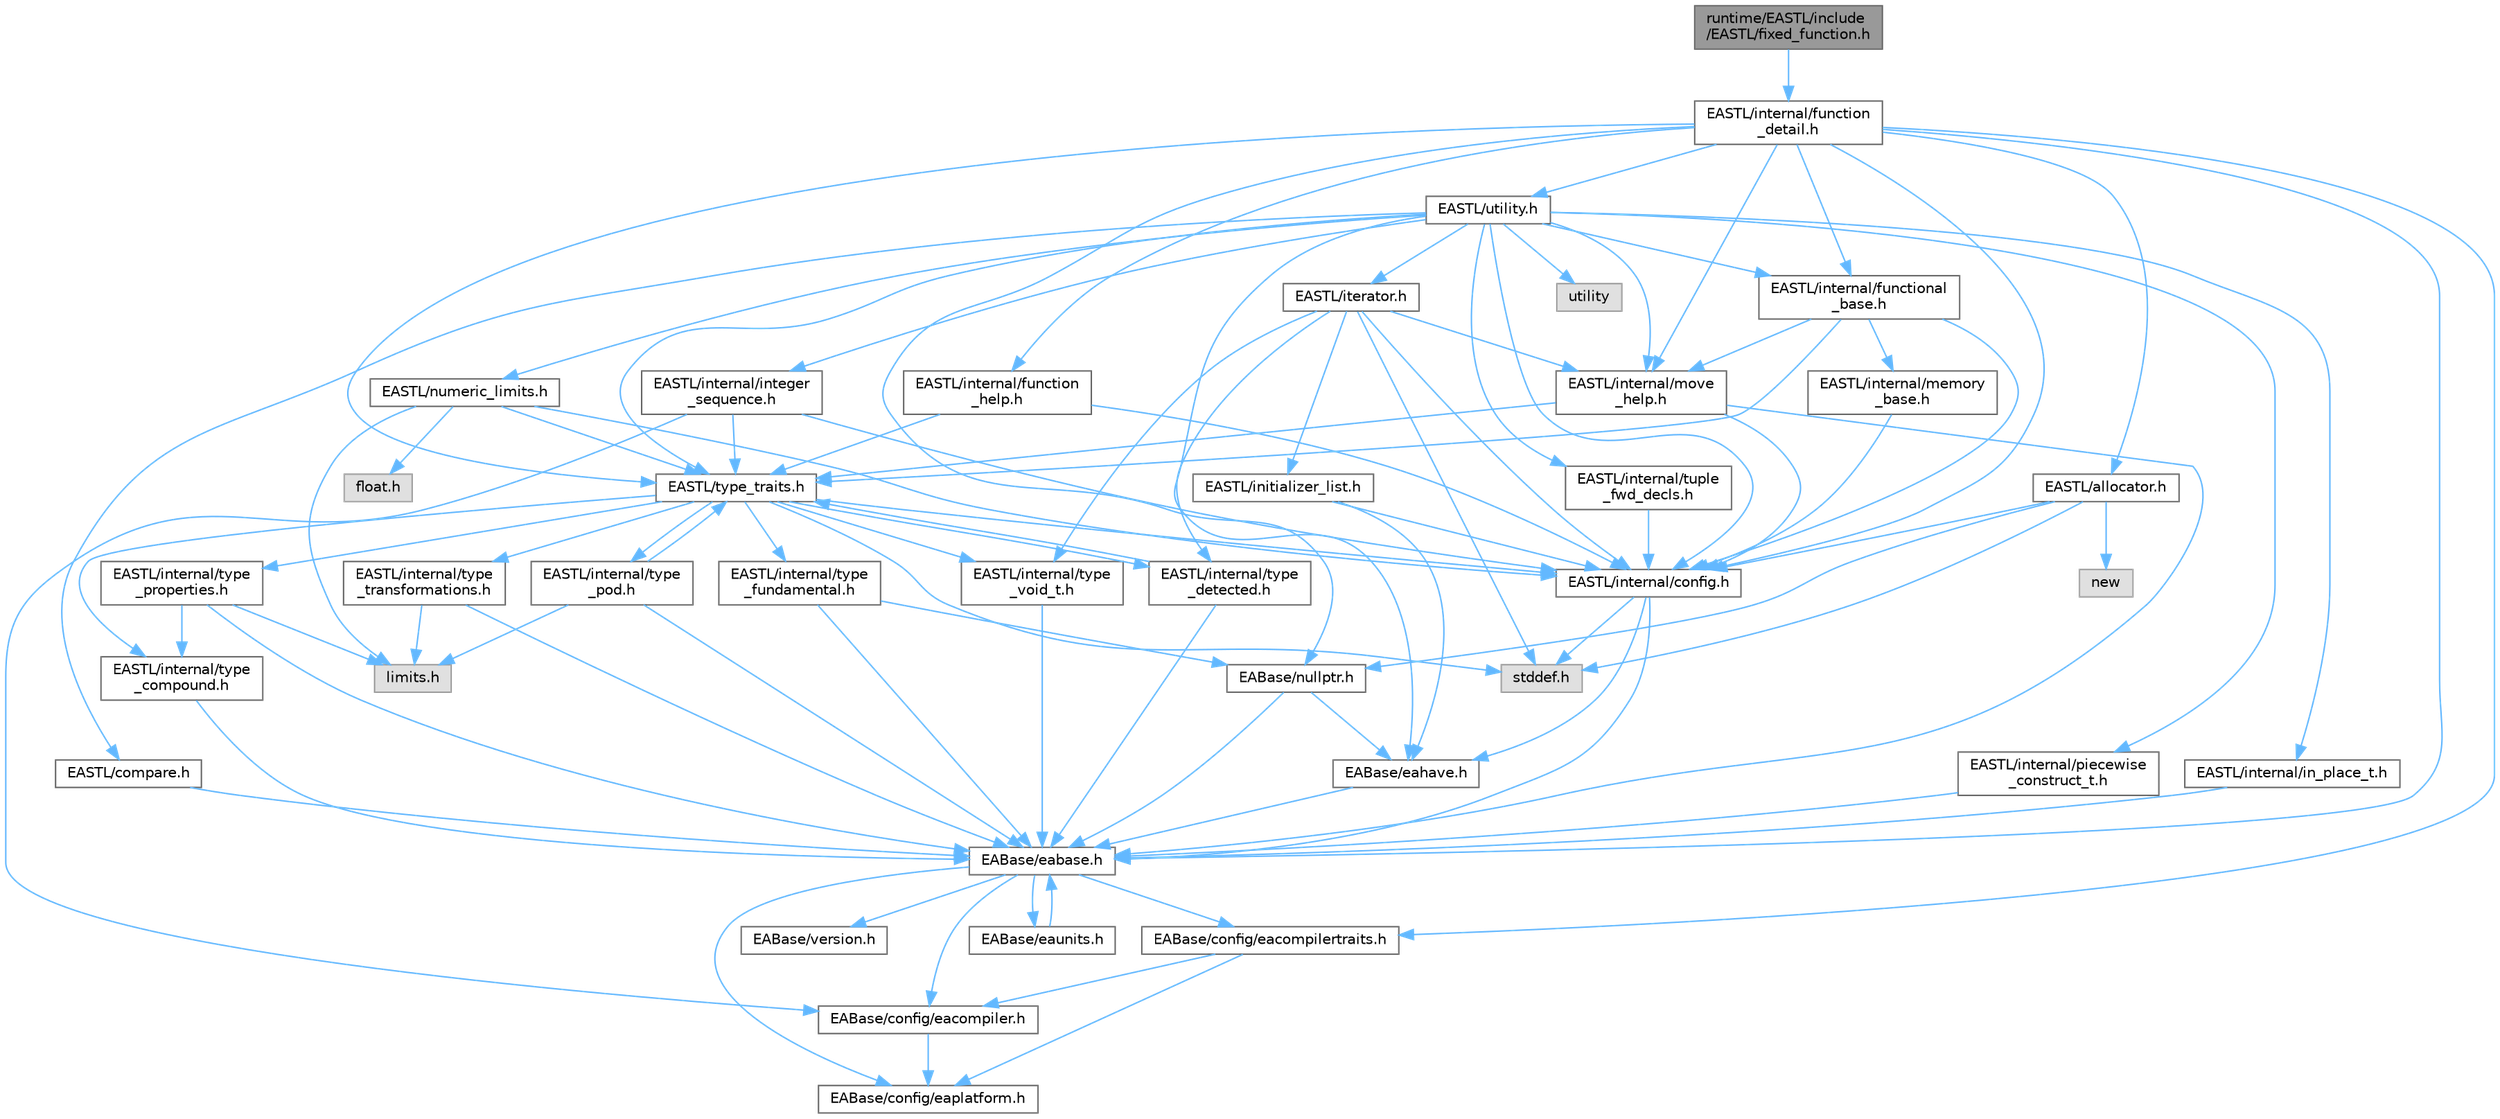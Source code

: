 digraph "runtime/EASTL/include/EASTL/fixed_function.h"
{
 // LATEX_PDF_SIZE
  bgcolor="transparent";
  edge [fontname=Helvetica,fontsize=10,labelfontname=Helvetica,labelfontsize=10];
  node [fontname=Helvetica,fontsize=10,shape=box,height=0.2,width=0.4];
  Node1 [id="Node000001",label="runtime/EASTL/include\l/EASTL/fixed_function.h",height=0.2,width=0.4,color="gray40", fillcolor="grey60", style="filled", fontcolor="black",tooltip=" "];
  Node1 -> Node2 [id="edge96_Node000001_Node000002",color="steelblue1",style="solid",tooltip=" "];
  Node2 [id="Node000002",label="EASTL/internal/function\l_detail.h",height=0.2,width=0.4,color="grey40", fillcolor="white", style="filled",URL="$function__detail_8h.html",tooltip=" "];
  Node2 -> Node3 [id="edge97_Node000002_Node000003",color="steelblue1",style="solid",tooltip=" "];
  Node3 [id="Node000003",label="EABase/config/eacompilertraits.h",height=0.2,width=0.4,color="grey40", fillcolor="white", style="filled",URL="$eacompilertraits_8h.html",tooltip=" "];
  Node3 -> Node4 [id="edge98_Node000003_Node000004",color="steelblue1",style="solid",tooltip=" "];
  Node4 [id="Node000004",label="EABase/config/eaplatform.h",height=0.2,width=0.4,color="grey40", fillcolor="white", style="filled",URL="$eaplatform_8h.html",tooltip=" "];
  Node3 -> Node5 [id="edge99_Node000003_Node000005",color="steelblue1",style="solid",tooltip=" "];
  Node5 [id="Node000005",label="EABase/config/eacompiler.h",height=0.2,width=0.4,color="grey40", fillcolor="white", style="filled",URL="$eacompiler_8h.html",tooltip=" "];
  Node5 -> Node4 [id="edge100_Node000005_Node000004",color="steelblue1",style="solid",tooltip=" "];
  Node2 -> Node6 [id="edge101_Node000002_Node000006",color="steelblue1",style="solid",tooltip=" "];
  Node6 [id="Node000006",label="EABase/eabase.h",height=0.2,width=0.4,color="grey40", fillcolor="white", style="filled",URL="$eabase_8h.html",tooltip=" "];
  Node6 -> Node5 [id="edge102_Node000006_Node000005",color="steelblue1",style="solid",tooltip=" "];
  Node6 -> Node3 [id="edge103_Node000006_Node000003",color="steelblue1",style="solid",tooltip=" "];
  Node6 -> Node4 [id="edge104_Node000006_Node000004",color="steelblue1",style="solid",tooltip=" "];
  Node6 -> Node7 [id="edge105_Node000006_Node000007",color="steelblue1",style="solid",tooltip=" "];
  Node7 [id="Node000007",label="EABase/version.h",height=0.2,width=0.4,color="grey40", fillcolor="white", style="filled",URL="$_e_a_s_t_l_2packages_2_e_a_base_2include_2_common_2_e_a_base_2version_8h.html",tooltip=" "];
  Node6 -> Node8 [id="edge106_Node000006_Node000008",color="steelblue1",style="solid",tooltip=" "];
  Node8 [id="Node000008",label="EABase/eaunits.h",height=0.2,width=0.4,color="grey40", fillcolor="white", style="filled",URL="$eaunits_8h.html",tooltip=" "];
  Node8 -> Node6 [id="edge107_Node000008_Node000006",color="steelblue1",style="solid",tooltip=" "];
  Node2 -> Node9 [id="edge108_Node000002_Node000009",color="steelblue1",style="solid",tooltip=" "];
  Node9 [id="Node000009",label="EABase/nullptr.h",height=0.2,width=0.4,color="grey40", fillcolor="white", style="filled",URL="$nullptr_8h.html",tooltip=" "];
  Node9 -> Node6 [id="edge109_Node000009_Node000006",color="steelblue1",style="solid",tooltip=" "];
  Node9 -> Node10 [id="edge110_Node000009_Node000010",color="steelblue1",style="solid",tooltip=" "];
  Node10 [id="Node000010",label="EABase/eahave.h",height=0.2,width=0.4,color="grey40", fillcolor="white", style="filled",URL="$eahave_8h.html",tooltip=" "];
  Node10 -> Node6 [id="edge111_Node000010_Node000006",color="steelblue1",style="solid",tooltip=" "];
  Node2 -> Node11 [id="edge112_Node000002_Node000011",color="steelblue1",style="solid",tooltip=" "];
  Node11 [id="Node000011",label="EASTL/allocator.h",height=0.2,width=0.4,color="grey40", fillcolor="white", style="filled",URL="$allocator_8h.html",tooltip=" "];
  Node11 -> Node12 [id="edge113_Node000011_Node000012",color="steelblue1",style="solid",tooltip=" "];
  Node12 [id="Node000012",label="EASTL/internal/config.h",height=0.2,width=0.4,color="grey40", fillcolor="white", style="filled",URL="$config_8h.html",tooltip=" "];
  Node12 -> Node6 [id="edge114_Node000012_Node000006",color="steelblue1",style="solid",tooltip=" "];
  Node12 -> Node10 [id="edge115_Node000012_Node000010",color="steelblue1",style="solid",tooltip=" "];
  Node12 -> Node13 [id="edge116_Node000012_Node000013",color="steelblue1",style="solid",tooltip=" "];
  Node13 [id="Node000013",label="stddef.h",height=0.2,width=0.4,color="grey60", fillcolor="#E0E0E0", style="filled",tooltip=" "];
  Node11 -> Node9 [id="edge117_Node000011_Node000009",color="steelblue1",style="solid",tooltip=" "];
  Node11 -> Node13 [id="edge118_Node000011_Node000013",color="steelblue1",style="solid",tooltip=" "];
  Node11 -> Node14 [id="edge119_Node000011_Node000014",color="steelblue1",style="solid",tooltip=" "];
  Node14 [id="Node000014",label="new",height=0.2,width=0.4,color="grey60", fillcolor="#E0E0E0", style="filled",tooltip=" "];
  Node2 -> Node12 [id="edge120_Node000002_Node000012",color="steelblue1",style="solid",tooltip=" "];
  Node2 -> Node15 [id="edge121_Node000002_Node000015",color="steelblue1",style="solid",tooltip=" "];
  Node15 [id="Node000015",label="EASTL/internal/function\l_help.h",height=0.2,width=0.4,color="grey40", fillcolor="white", style="filled",URL="$function__help_8h.html",tooltip=" "];
  Node15 -> Node12 [id="edge122_Node000015_Node000012",color="steelblue1",style="solid",tooltip=" "];
  Node15 -> Node16 [id="edge123_Node000015_Node000016",color="steelblue1",style="solid",tooltip=" "];
  Node16 [id="Node000016",label="EASTL/type_traits.h",height=0.2,width=0.4,color="grey40", fillcolor="white", style="filled",URL="$_e_a_s_t_l_2include_2_e_a_s_t_l_2type__traits_8h.html",tooltip=" "];
  Node16 -> Node12 [id="edge124_Node000016_Node000012",color="steelblue1",style="solid",tooltip=" "];
  Node16 -> Node13 [id="edge125_Node000016_Node000013",color="steelblue1",style="solid",tooltip=" "];
  Node16 -> Node17 [id="edge126_Node000016_Node000017",color="steelblue1",style="solid",tooltip=" "];
  Node17 [id="Node000017",label="EASTL/internal/type\l_fundamental.h",height=0.2,width=0.4,color="grey40", fillcolor="white", style="filled",URL="$type__fundamental_8h.html",tooltip=" "];
  Node17 -> Node6 [id="edge127_Node000017_Node000006",color="steelblue1",style="solid",tooltip=" "];
  Node17 -> Node9 [id="edge128_Node000017_Node000009",color="steelblue1",style="solid",tooltip=" "];
  Node16 -> Node18 [id="edge129_Node000016_Node000018",color="steelblue1",style="solid",tooltip=" "];
  Node18 [id="Node000018",label="EASTL/internal/type\l_transformations.h",height=0.2,width=0.4,color="grey40", fillcolor="white", style="filled",URL="$type__transformations_8h.html",tooltip=" "];
  Node18 -> Node6 [id="edge130_Node000018_Node000006",color="steelblue1",style="solid",tooltip=" "];
  Node18 -> Node19 [id="edge131_Node000018_Node000019",color="steelblue1",style="solid",tooltip=" "];
  Node19 [id="Node000019",label="limits.h",height=0.2,width=0.4,color="grey60", fillcolor="#E0E0E0", style="filled",tooltip=" "];
  Node16 -> Node20 [id="edge132_Node000016_Node000020",color="steelblue1",style="solid",tooltip=" "];
  Node20 [id="Node000020",label="EASTL/internal/type\l_void_t.h",height=0.2,width=0.4,color="grey40", fillcolor="white", style="filled",URL="$type__void__t_8h.html",tooltip=" "];
  Node20 -> Node6 [id="edge133_Node000020_Node000006",color="steelblue1",style="solid",tooltip=" "];
  Node16 -> Node21 [id="edge134_Node000016_Node000021",color="steelblue1",style="solid",tooltip=" "];
  Node21 [id="Node000021",label="EASTL/internal/type\l_properties.h",height=0.2,width=0.4,color="grey40", fillcolor="white", style="filled",URL="$type__properties_8h.html",tooltip=" "];
  Node21 -> Node6 [id="edge135_Node000021_Node000006",color="steelblue1",style="solid",tooltip=" "];
  Node21 -> Node19 [id="edge136_Node000021_Node000019",color="steelblue1",style="solid",tooltip=" "];
  Node21 -> Node22 [id="edge137_Node000021_Node000022",color="steelblue1",style="solid",tooltip=" "];
  Node22 [id="Node000022",label="EASTL/internal/type\l_compound.h",height=0.2,width=0.4,color="grey40", fillcolor="white", style="filled",URL="$type__compound_8h.html",tooltip=" "];
  Node22 -> Node6 [id="edge138_Node000022_Node000006",color="steelblue1",style="solid",tooltip=" "];
  Node16 -> Node22 [id="edge139_Node000016_Node000022",color="steelblue1",style="solid",tooltip=" "];
  Node16 -> Node23 [id="edge140_Node000016_Node000023",color="steelblue1",style="solid",tooltip=" "];
  Node23 [id="Node000023",label="EASTL/internal/type\l_pod.h",height=0.2,width=0.4,color="grey40", fillcolor="white", style="filled",URL="$type__pod_8h.html",tooltip=" "];
  Node23 -> Node6 [id="edge141_Node000023_Node000006",color="steelblue1",style="solid",tooltip=" "];
  Node23 -> Node19 [id="edge142_Node000023_Node000019",color="steelblue1",style="solid",tooltip=" "];
  Node23 -> Node16 [id="edge143_Node000023_Node000016",color="steelblue1",style="solid",tooltip=" "];
  Node16 -> Node24 [id="edge144_Node000016_Node000024",color="steelblue1",style="solid",tooltip=" "];
  Node24 [id="Node000024",label="EASTL/internal/type\l_detected.h",height=0.2,width=0.4,color="grey40", fillcolor="white", style="filled",URL="$type__detected_8h.html",tooltip=" "];
  Node24 -> Node6 [id="edge145_Node000024_Node000006",color="steelblue1",style="solid",tooltip=" "];
  Node24 -> Node16 [id="edge146_Node000024_Node000016",color="steelblue1",style="solid",tooltip=" "];
  Node2 -> Node25 [id="edge147_Node000002_Node000025",color="steelblue1",style="solid",tooltip=" "];
  Node25 [id="Node000025",label="EASTL/internal/functional\l_base.h",height=0.2,width=0.4,color="grey40", fillcolor="white", style="filled",URL="$functional__base_8h.html",tooltip=" "];
  Node25 -> Node12 [id="edge148_Node000025_Node000012",color="steelblue1",style="solid",tooltip=" "];
  Node25 -> Node26 [id="edge149_Node000025_Node000026",color="steelblue1",style="solid",tooltip=" "];
  Node26 [id="Node000026",label="EASTL/internal/memory\l_base.h",height=0.2,width=0.4,color="grey40", fillcolor="white", style="filled",URL="$memory__base_8h.html",tooltip=" "];
  Node26 -> Node12 [id="edge150_Node000026_Node000012",color="steelblue1",style="solid",tooltip=" "];
  Node25 -> Node27 [id="edge151_Node000025_Node000027",color="steelblue1",style="solid",tooltip=" "];
  Node27 [id="Node000027",label="EASTL/internal/move\l_help.h",height=0.2,width=0.4,color="grey40", fillcolor="white", style="filled",URL="$move__help_8h.html",tooltip=" "];
  Node27 -> Node6 [id="edge152_Node000027_Node000006",color="steelblue1",style="solid",tooltip=" "];
  Node27 -> Node12 [id="edge153_Node000027_Node000012",color="steelblue1",style="solid",tooltip=" "];
  Node27 -> Node16 [id="edge154_Node000027_Node000016",color="steelblue1",style="solid",tooltip=" "];
  Node25 -> Node16 [id="edge155_Node000025_Node000016",color="steelblue1",style="solid",tooltip=" "];
  Node2 -> Node27 [id="edge156_Node000002_Node000027",color="steelblue1",style="solid",tooltip=" "];
  Node2 -> Node16 [id="edge157_Node000002_Node000016",color="steelblue1",style="solid",tooltip=" "];
  Node2 -> Node28 [id="edge158_Node000002_Node000028",color="steelblue1",style="solid",tooltip=" "];
  Node28 [id="Node000028",label="EASTL/utility.h",height=0.2,width=0.4,color="grey40", fillcolor="white", style="filled",URL="$_e_a_s_t_l_2include_2_e_a_s_t_l_2utility_8h.html",tooltip=" "];
  Node28 -> Node12 [id="edge159_Node000028_Node000012",color="steelblue1",style="solid",tooltip=" "];
  Node28 -> Node16 [id="edge160_Node000028_Node000016",color="steelblue1",style="solid",tooltip=" "];
  Node28 -> Node29 [id="edge161_Node000028_Node000029",color="steelblue1",style="solid",tooltip=" "];
  Node29 [id="Node000029",label="EASTL/iterator.h",height=0.2,width=0.4,color="grey40", fillcolor="white", style="filled",URL="$_e_a_s_t_l_2include_2_e_a_s_t_l_2iterator_8h.html",tooltip=" "];
  Node29 -> Node12 [id="edge162_Node000029_Node000012",color="steelblue1",style="solid",tooltip=" "];
  Node29 -> Node27 [id="edge163_Node000029_Node000027",color="steelblue1",style="solid",tooltip=" "];
  Node29 -> Node24 [id="edge164_Node000029_Node000024",color="steelblue1",style="solid",tooltip=" "];
  Node29 -> Node20 [id="edge165_Node000029_Node000020",color="steelblue1",style="solid",tooltip=" "];
  Node29 -> Node30 [id="edge166_Node000029_Node000030",color="steelblue1",style="solid",tooltip=" "];
  Node30 [id="Node000030",label="EASTL/initializer_list.h",height=0.2,width=0.4,color="grey40", fillcolor="white", style="filled",URL="$initializer__list_8h.html",tooltip=" "];
  Node30 -> Node12 [id="edge167_Node000030_Node000012",color="steelblue1",style="solid",tooltip=" "];
  Node30 -> Node10 [id="edge168_Node000030_Node000010",color="steelblue1",style="solid",tooltip=" "];
  Node29 -> Node13 [id="edge169_Node000029_Node000013",color="steelblue1",style="solid",tooltip=" "];
  Node28 -> Node31 [id="edge170_Node000028_Node000031",color="steelblue1",style="solid",tooltip=" "];
  Node31 [id="Node000031",label="EASTL/numeric_limits.h",height=0.2,width=0.4,color="grey40", fillcolor="white", style="filled",URL="$numeric__limits_8h.html",tooltip=" "];
  Node31 -> Node12 [id="edge171_Node000031_Node000012",color="steelblue1",style="solid",tooltip=" "];
  Node31 -> Node16 [id="edge172_Node000031_Node000016",color="steelblue1",style="solid",tooltip=" "];
  Node31 -> Node19 [id="edge173_Node000031_Node000019",color="steelblue1",style="solid",tooltip=" "];
  Node31 -> Node32 [id="edge174_Node000031_Node000032",color="steelblue1",style="solid",tooltip=" "];
  Node32 [id="Node000032",label="float.h",height=0.2,width=0.4,color="grey60", fillcolor="#E0E0E0", style="filled",tooltip=" "];
  Node28 -> Node33 [id="edge175_Node000028_Node000033",color="steelblue1",style="solid",tooltip=" "];
  Node33 [id="Node000033",label="EASTL/compare.h",height=0.2,width=0.4,color="grey40", fillcolor="white", style="filled",URL="$compare_8h.html",tooltip=" "];
  Node33 -> Node6 [id="edge176_Node000033_Node000006",color="steelblue1",style="solid",tooltip=" "];
  Node28 -> Node25 [id="edge177_Node000028_Node000025",color="steelblue1",style="solid",tooltip=" "];
  Node28 -> Node27 [id="edge178_Node000028_Node000027",color="steelblue1",style="solid",tooltip=" "];
  Node28 -> Node10 [id="edge179_Node000028_Node000010",color="steelblue1",style="solid",tooltip=" "];
  Node28 -> Node34 [id="edge180_Node000028_Node000034",color="steelblue1",style="solid",tooltip=" "];
  Node34 [id="Node000034",label="EASTL/internal/integer\l_sequence.h",height=0.2,width=0.4,color="grey40", fillcolor="white", style="filled",URL="$integer__sequence_8h.html",tooltip=" "];
  Node34 -> Node5 [id="edge181_Node000034_Node000005",color="steelblue1",style="solid",tooltip=" "];
  Node34 -> Node12 [id="edge182_Node000034_Node000012",color="steelblue1",style="solid",tooltip=" "];
  Node34 -> Node16 [id="edge183_Node000034_Node000016",color="steelblue1",style="solid",tooltip=" "];
  Node28 -> Node35 [id="edge184_Node000028_Node000035",color="steelblue1",style="solid",tooltip=" "];
  Node35 [id="Node000035",label="EASTL/internal/tuple\l_fwd_decls.h",height=0.2,width=0.4,color="grey40", fillcolor="white", style="filled",URL="$tuple__fwd__decls_8h.html",tooltip=" "];
  Node35 -> Node12 [id="edge185_Node000035_Node000012",color="steelblue1",style="solid",tooltip=" "];
  Node28 -> Node36 [id="edge186_Node000028_Node000036",color="steelblue1",style="solid",tooltip=" "];
  Node36 [id="Node000036",label="EASTL/internal/in_place_t.h",height=0.2,width=0.4,color="grey40", fillcolor="white", style="filled",URL="$in__place__t_8h.html",tooltip=" "];
  Node36 -> Node6 [id="edge187_Node000036_Node000006",color="steelblue1",style="solid",tooltip=" "];
  Node28 -> Node37 [id="edge188_Node000028_Node000037",color="steelblue1",style="solid",tooltip=" "];
  Node37 [id="Node000037",label="EASTL/internal/piecewise\l_construct_t.h",height=0.2,width=0.4,color="grey40", fillcolor="white", style="filled",URL="$piecewise__construct__t_8h.html",tooltip=" "];
  Node37 -> Node6 [id="edge189_Node000037_Node000006",color="steelblue1",style="solid",tooltip=" "];
  Node28 -> Node38 [id="edge190_Node000028_Node000038",color="steelblue1",style="solid",tooltip=" "];
  Node38 [id="Node000038",label="utility",height=0.2,width=0.4,color="grey60", fillcolor="#E0E0E0", style="filled",tooltip=" "];
}
